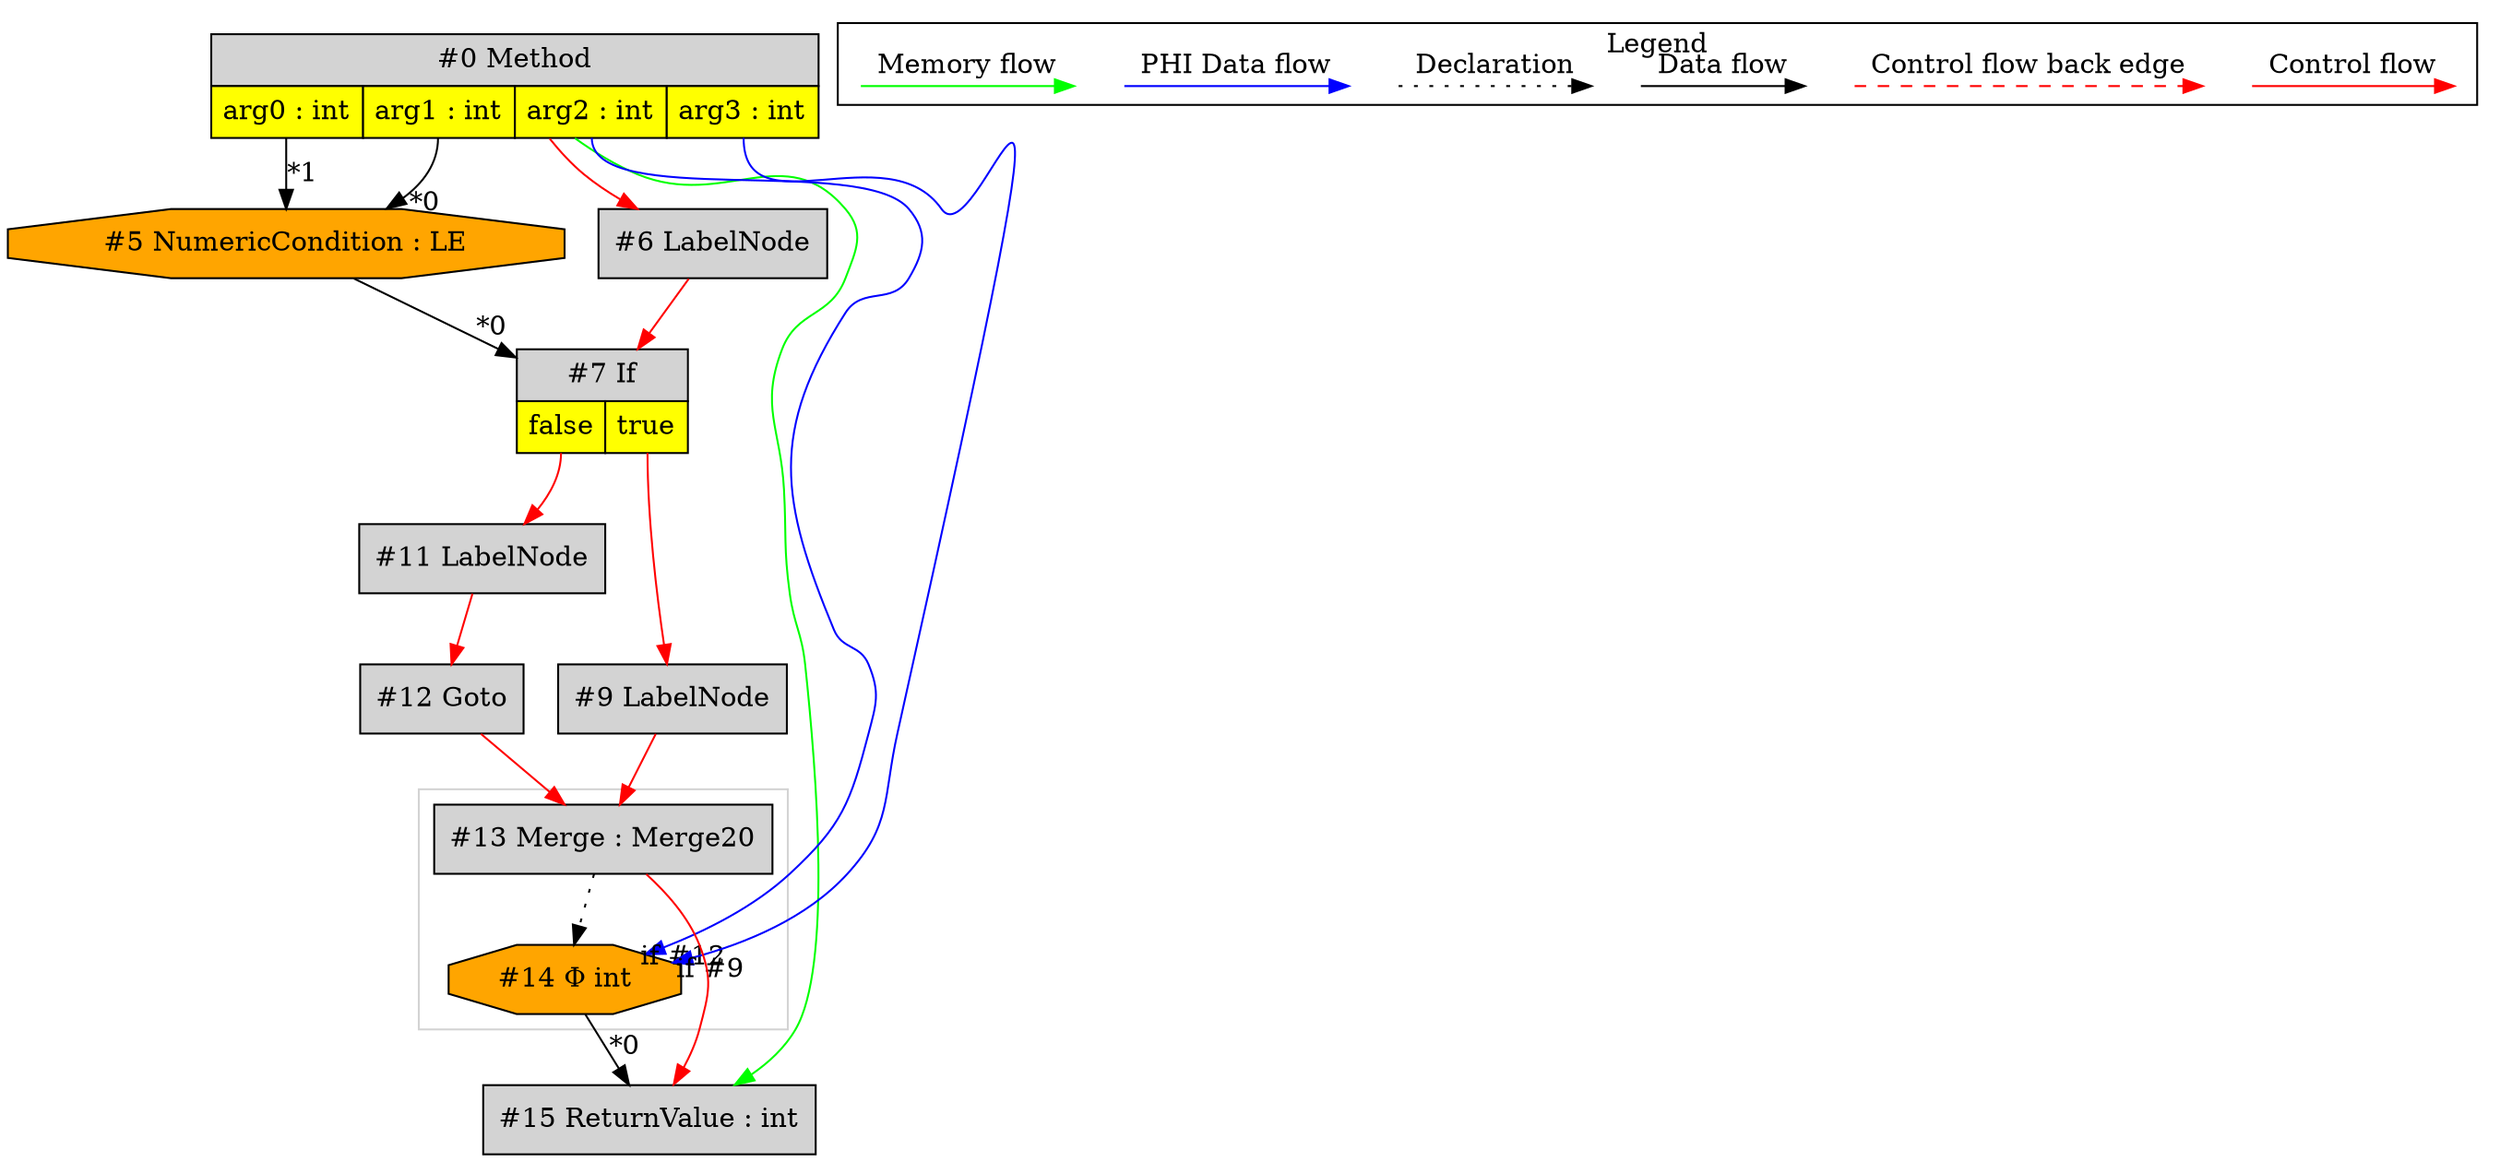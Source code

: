 digraph {
 ordering="in";
 node0[margin="0", label=<<table border="0" cellborder="1" cellspacing="0" cellpadding="5"><tr><td colspan="4">#0 Method</td></tr><tr><td port="prj4" bgcolor="yellow">arg0 : int</td><td port="prj1" bgcolor="yellow">arg1 : int</td><td port="prj2" bgcolor="yellow">arg2 : int</td><td port="prj3" bgcolor="yellow">arg3 : int</td></tr></table>>,shape=none, fillcolor=lightgrey, style=filled];
 node6[label="#6 LabelNode",shape=box, fillcolor=lightgrey, style=filled];
 node0 -> node6[labeldistance=2, color=red, fontcolor=red];
 node7[margin="0", label=<<table border="0" cellborder="1" cellspacing="0" cellpadding="5"><tr><td colspan="2">#7 If</td></tr><tr><td port="prj10" bgcolor="yellow">false</td><td port="prj8" bgcolor="yellow">true</td></tr></table>>,shape=none, fillcolor=lightgrey, style=filled];
 node5 -> node7[headlabel="*0", labeldistance=2];
 node6 -> node7[labeldistance=2, color=red, fontcolor=red];
 node5[label="#5 NumericCondition : LE",shape=octagon, fillcolor=orange, style=filled];
 node0:prj1 -> node5[headlabel="*0", labeldistance=2];
 node0:prj4 -> node5[headlabel="*1", labeldistance=2];
 node11[label="#11 LabelNode",shape=box, fillcolor=lightgrey, style=filled];
 node7:prj10 -> node11[labeldistance=2, color=red, fontcolor=red];
 node12[label="#12 Goto",shape=box, fillcolor=lightgrey, style=filled];
 node11 -> node12[labeldistance=2, color=red, fontcolor=red];
 node13[label="#13 Merge : Merge20",shape=box, fillcolor=lightgrey, style=filled];
 node12 -> node13[labeldistance=2, color=red, fontcolor=red];
 node9 -> node13[labeldistance=2, color=red, fontcolor=red];
 node9[label="#9 LabelNode",shape=box, fillcolor=lightgrey, style=filled];
 node7:prj8 -> node9[labeldistance=2, color=red, fontcolor=red];
 node15[label="#15 ReturnValue : int",shape=box, fillcolor=lightgrey, style=filled];
 node14 -> node15[headlabel="*0", labeldistance=2];
 node13 -> node15[labeldistance=2, color=red, fontcolor=red];
 node0 -> node15[labeldistance=2, color=green, constraint=false];
 node14[label="#14 Φ int",shape=octagon, fillcolor=orange, style=filled];
 node13 -> node14[style=dotted];
 node0:prj2 -> node14[headlabel="if #12", labeldistance=2, color=blue, constraint=false];
 node0:prj3 -> node14[headlabel="if #9", labeldistance=2, color=blue, constraint=false];
 subgraph cluster_0 {
  color=lightgray;
  node13;
  node14;
 }
 subgraph cluster_000 {
  label = "Legend";
  node [shape=point]
  {
   rank=same;
   c0 [style = invis];
   c1 [style = invis];
   c2 [style = invis];
   c3 [style = invis];
   d0 [style = invis];
   d1 [style = invis];
   d2 [style = invis];
   d3 [style = invis];
   d4 [style = invis];
   d5 [style = invis];
   d6 [style = invis];
   d7 [style = invis];
  }
  c0 -> c1 [label="Control flow", style=solid, color=red]
  c2 -> c3 [label="Control flow back edge", style=dashed, color=red]
  d0 -> d1 [label="Data flow"]
  d2 -> d3 [label="Declaration", style=dotted]
  d4 -> d5 [label="PHI Data flow", color=blue]
  d6 -> d7 [label="Memory flow", color=green]
 }

}
